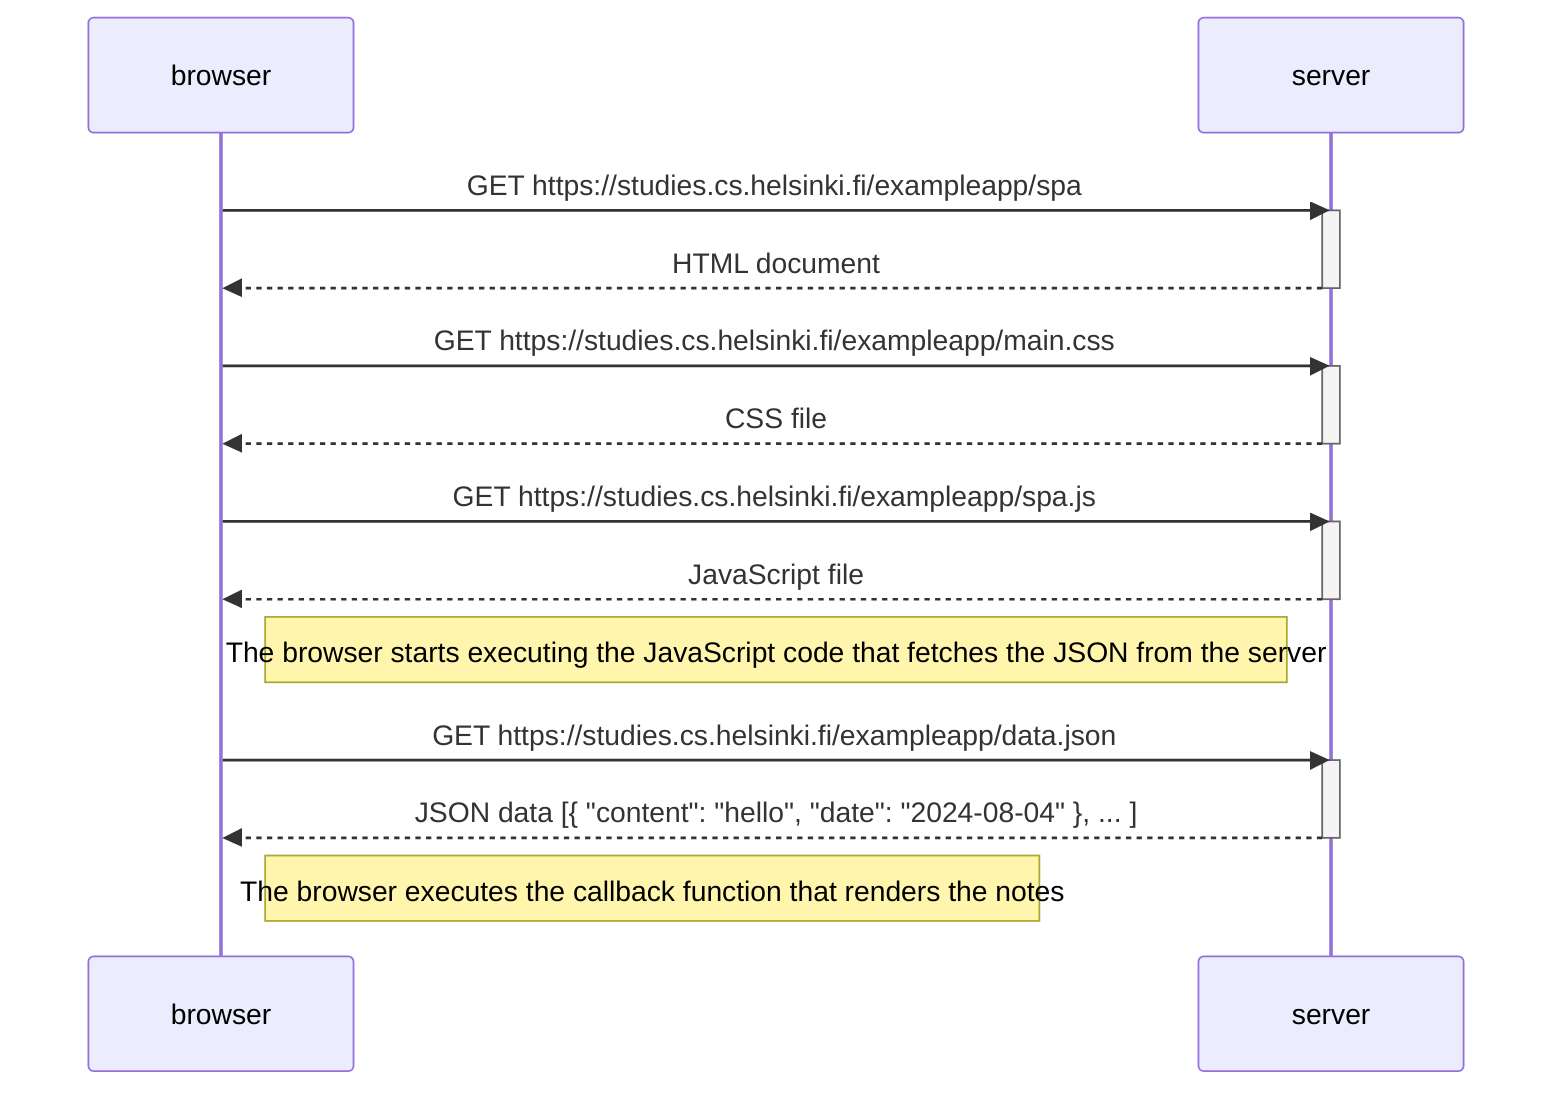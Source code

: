 sequenceDiagram
participant browser
participant server

browser->>server: GET https://studies.cs.helsinki.fi/exampleapp/spa
activate server
server-->>browser: HTML document
deactivate server

browser->>server: GET https://studies.cs.helsinki.fi/exampleapp/main.css
activate server
server-->>browser: CSS file
deactivate server

browser->>server: GET https://studies.cs.helsinki.fi/exampleapp/spa.js
activate server
server-->>browser: JavaScript file
deactivate server

Note right of browser: The browser starts executing the JavaScript code that fetches the JSON from the server

browser->>server: GET https://studies.cs.helsinki.fi/exampleapp/data.json
activate server
server-->>browser: JSON data [{ "content": "hello", "date": "2024-08-04" }, ... ]
deactivate server

Note right of browser: The browser executes the callback function that renders the notes